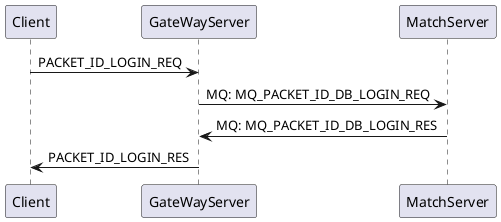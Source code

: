 @startuml
Client -> GateWayServer: PACKET_ID_LOGIN_REQ

GateWayServer -> MatchServer: MQ: MQ_PACKET_ID_DB_LOGIN_REQ
GateWayServer <- MatchServer: MQ: MQ_PACKET_ID_DB_LOGIN_RES

Client <- GateWayServer: PACKET_ID_LOGIN_RES
@enduml
